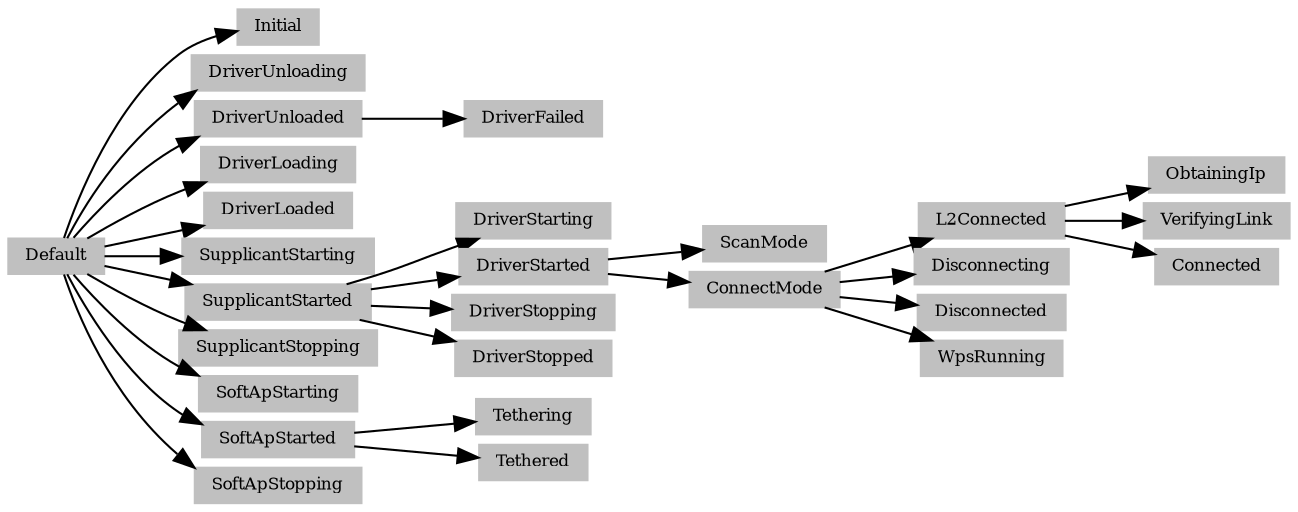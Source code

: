 digraph WSM {
  size="16,6";
  fontname = "Microsoft YaHei";
  nodesep=0.05;
  rankdir = LR;
  /*rotate = 90;*/
  edge[len=2];
  node[style=filled, shape=record, fontsize=8];
  node[height=0.20, width=0.20, color=gray];

"Default" -> "Initial";
"Default" -> "DriverUnloading";
"Default" -> "DriverUnloaded";
"DriverUnloaded" -> "DriverFailed";
"Default" -> "DriverLoading";
"Default" -> "DriverLoaded";
"Default" -> "SupplicantStarting";
"Default" -> "SupplicantStarted";
"SupplicantStarted" -> "DriverStarting";
"SupplicantStarted" -> "DriverStarted";
"DriverStarted" -> "ScanMode";
"DriverStarted" -> "ConnectMode";
"ConnectMode" -> "L2Connected";
"ConnectMode" -> "Disconnecting";
"ConnectMode" -> "Disconnected";
"ConnectMode" -> "WpsRunning";
"L2Connected" -> "ObtainingIp";
"L2Connected" -> "VerifyingLink";
"L2Connected" -> "Connected";
"SupplicantStarted" -> "DriverStopping";
"SupplicantStarted" -> "DriverStopped";
"Default" -> "SupplicantStopping";
"Default" -> "SoftApStarting";
"Default" -> "SoftApStarted";
"SoftApStarted" -> "Tethering";
"SoftApStarted" -> "Tethered";
"Default" -> "SoftApStopping";
}



